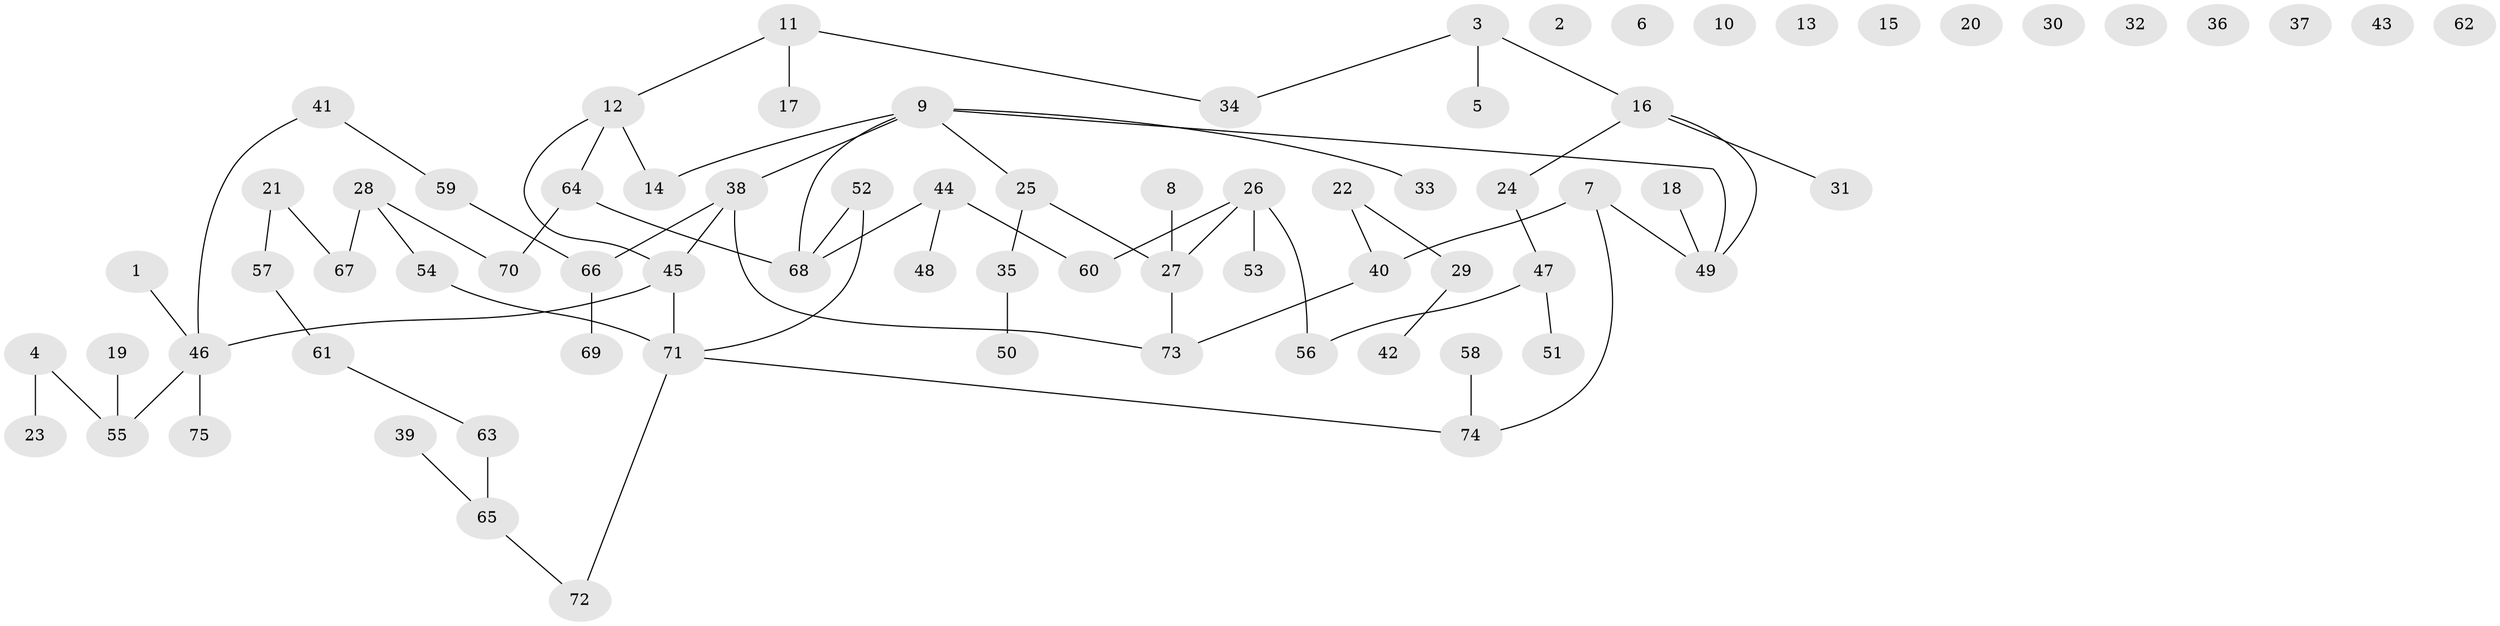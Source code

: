 // coarse degree distribution, {1: 0.23076923076923078, 0: 0.23076923076923078, 3: 0.038461538461538464, 2: 0.28846153846153844, 4: 0.11538461538461539, 6: 0.019230769230769232, 5: 0.038461538461538464, 7: 0.038461538461538464}
// Generated by graph-tools (version 1.1) at 2025/16/03/04/25 18:16:26]
// undirected, 75 vertices, 74 edges
graph export_dot {
graph [start="1"]
  node [color=gray90,style=filled];
  1;
  2;
  3;
  4;
  5;
  6;
  7;
  8;
  9;
  10;
  11;
  12;
  13;
  14;
  15;
  16;
  17;
  18;
  19;
  20;
  21;
  22;
  23;
  24;
  25;
  26;
  27;
  28;
  29;
  30;
  31;
  32;
  33;
  34;
  35;
  36;
  37;
  38;
  39;
  40;
  41;
  42;
  43;
  44;
  45;
  46;
  47;
  48;
  49;
  50;
  51;
  52;
  53;
  54;
  55;
  56;
  57;
  58;
  59;
  60;
  61;
  62;
  63;
  64;
  65;
  66;
  67;
  68;
  69;
  70;
  71;
  72;
  73;
  74;
  75;
  1 -- 46;
  3 -- 5;
  3 -- 16;
  3 -- 34;
  4 -- 23;
  4 -- 55;
  7 -- 40;
  7 -- 49;
  7 -- 74;
  8 -- 27;
  9 -- 14;
  9 -- 25;
  9 -- 33;
  9 -- 38;
  9 -- 49;
  9 -- 68;
  11 -- 12;
  11 -- 17;
  11 -- 34;
  12 -- 14;
  12 -- 45;
  12 -- 64;
  16 -- 24;
  16 -- 31;
  16 -- 49;
  18 -- 49;
  19 -- 55;
  21 -- 57;
  21 -- 67;
  22 -- 29;
  22 -- 40;
  24 -- 47;
  25 -- 27;
  25 -- 35;
  26 -- 27;
  26 -- 53;
  26 -- 56;
  26 -- 60;
  27 -- 73;
  28 -- 54;
  28 -- 67;
  28 -- 70;
  29 -- 42;
  35 -- 50;
  38 -- 45;
  38 -- 66;
  38 -- 73;
  39 -- 65;
  40 -- 73;
  41 -- 46;
  41 -- 59;
  44 -- 48;
  44 -- 60;
  44 -- 68;
  45 -- 46;
  45 -- 71;
  46 -- 55;
  46 -- 75;
  47 -- 51;
  47 -- 56;
  52 -- 68;
  52 -- 71;
  54 -- 71;
  57 -- 61;
  58 -- 74;
  59 -- 66;
  61 -- 63;
  63 -- 65;
  64 -- 68;
  64 -- 70;
  65 -- 72;
  66 -- 69;
  71 -- 72;
  71 -- 74;
}
